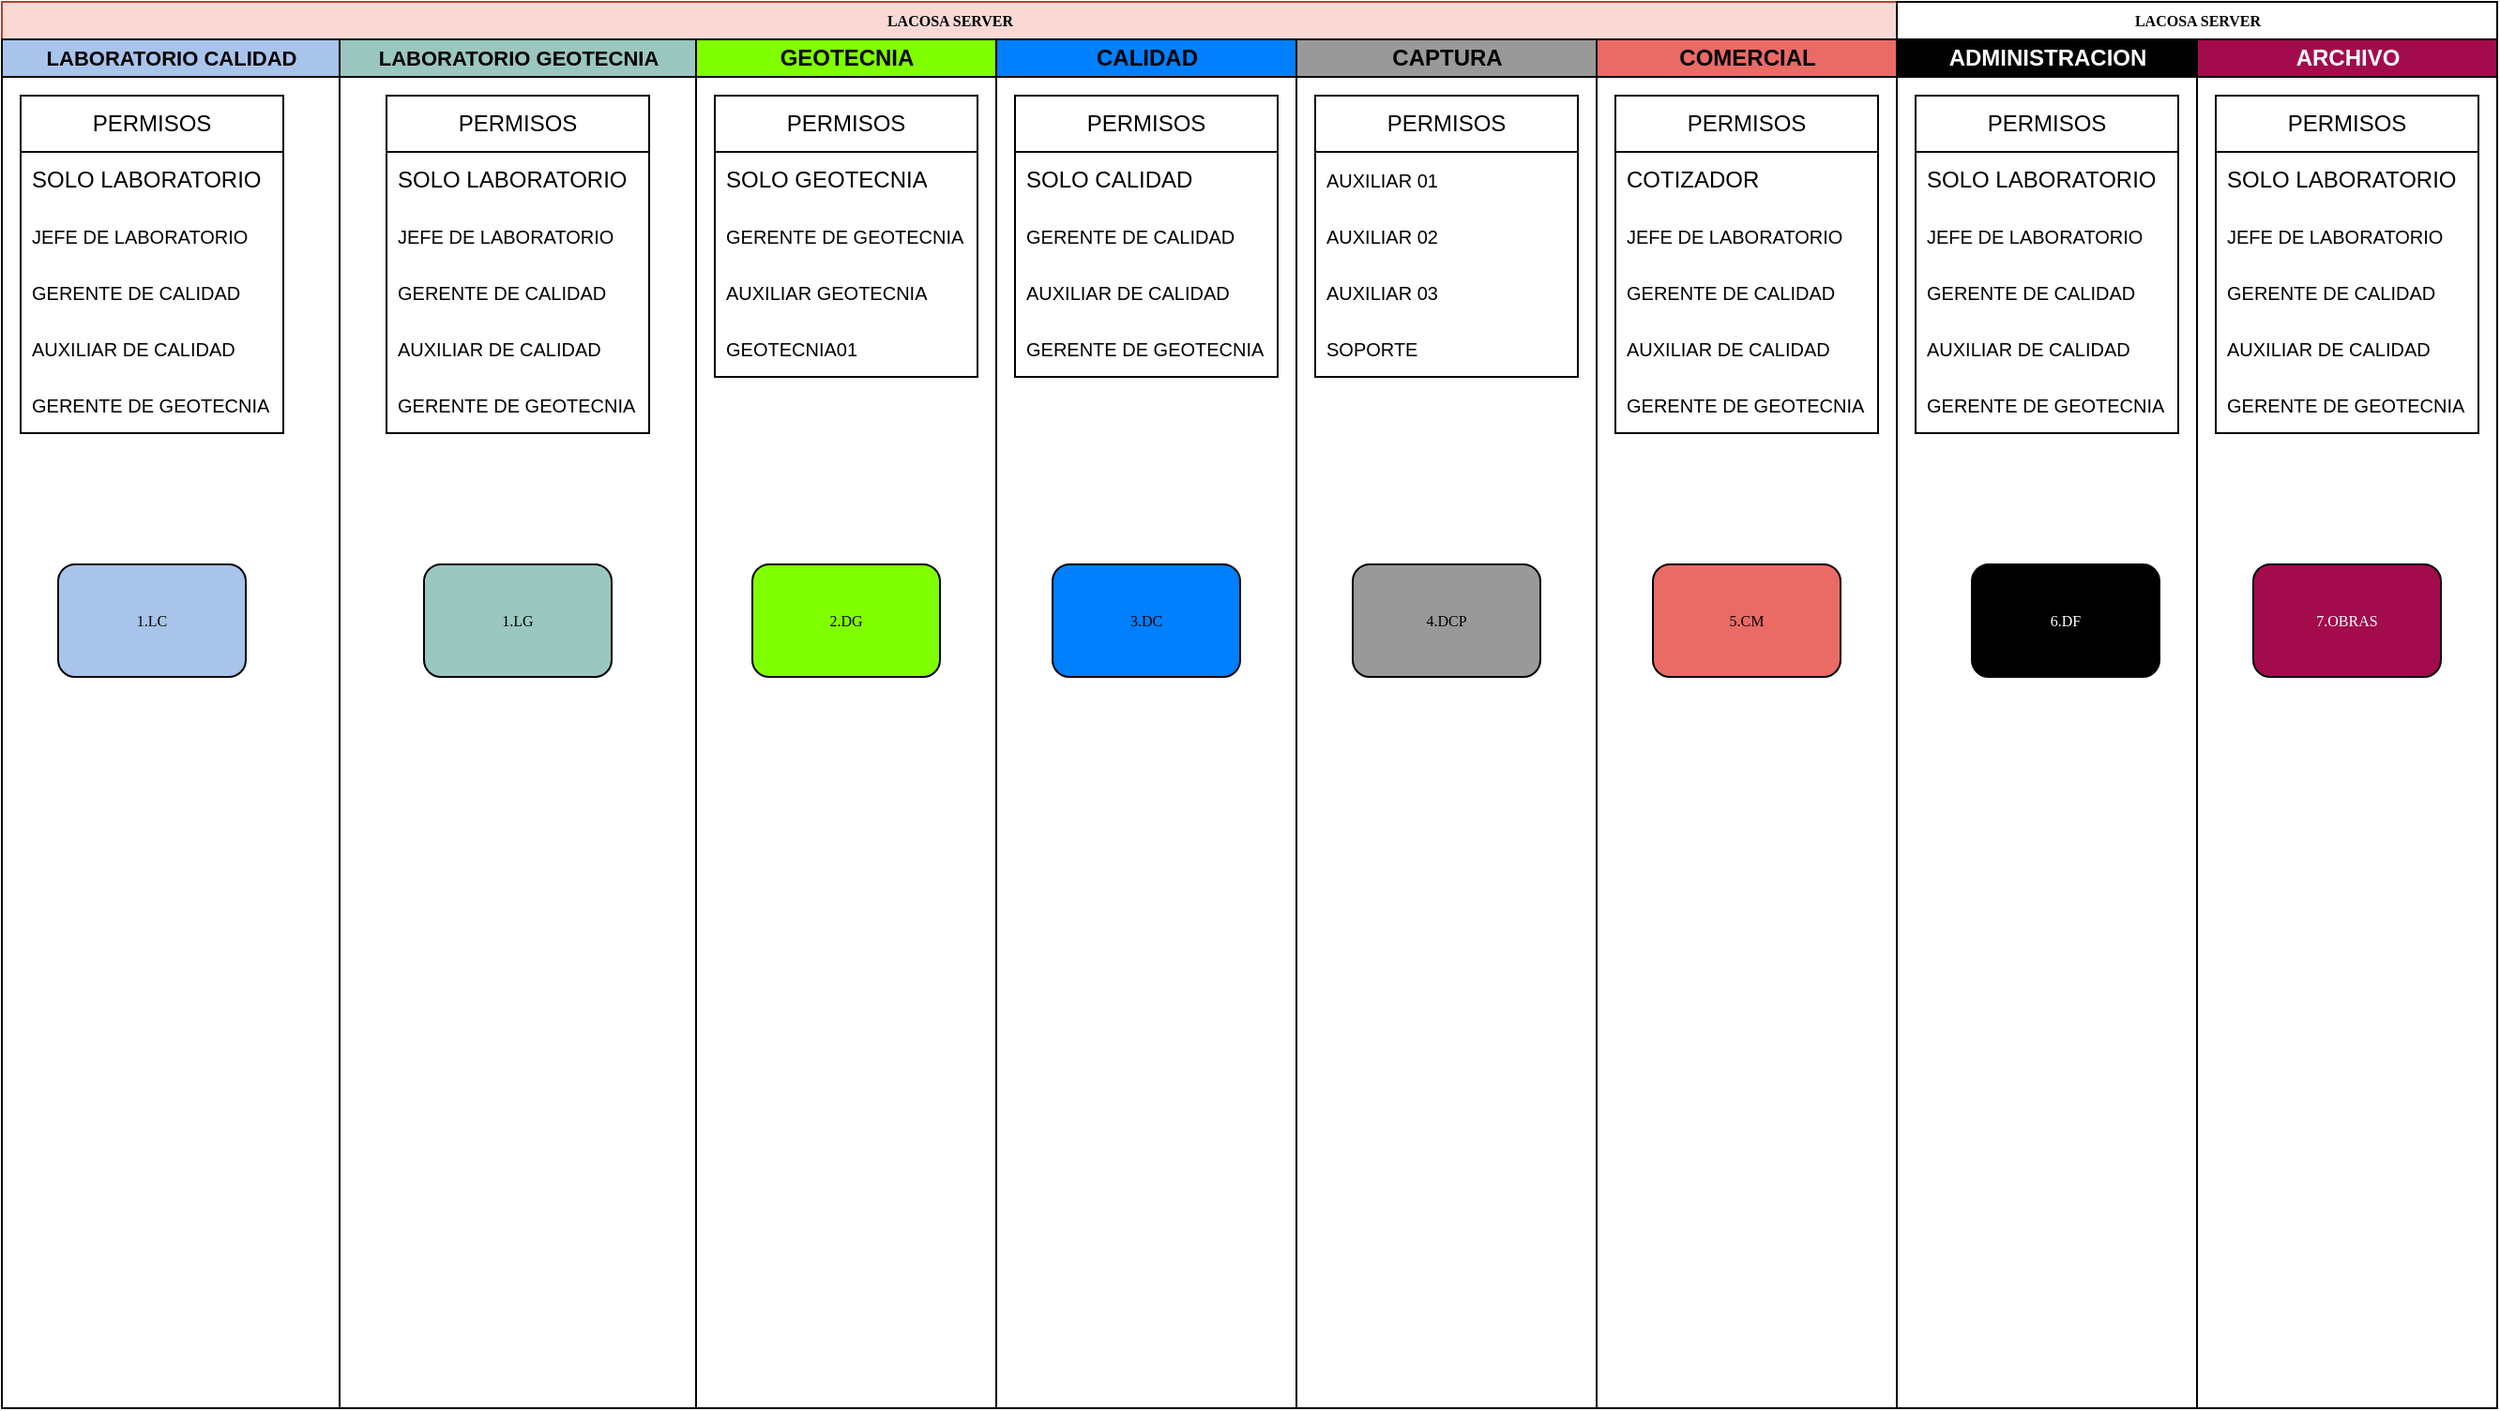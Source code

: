<mxfile version="24.0.5" type="github">
  <diagram name="Page-1" id="74e2e168-ea6b-b213-b513-2b3c1d86103e">
    <mxGraphModel dx="819" dy="422" grid="1" gridSize="10" guides="1" tooltips="1" connect="1" arrows="1" fold="1" page="1" pageScale="1" pageWidth="1100" pageHeight="850" background="none" math="0" shadow="0">
      <root>
        <mxCell id="0" />
        <mxCell id="1" parent="0" />
        <mxCell id="77e6c97f196da883-1" value="LACOSA SERVER" style="swimlane;html=1;childLayout=stackLayout;startSize=20;rounded=0;shadow=0;labelBackgroundColor=none;strokeWidth=1;fontFamily=Verdana;fontSize=8;align=center;fillColor=#fad9d5;strokeColor=#ae4132;" parent="1" vertex="1">
          <mxGeometry x="20" y="40" width="1010" height="750" as="geometry" />
        </mxCell>
        <mxCell id="77e6c97f196da883-2" value="&lt;font style=&quot;font-size: 11px;&quot;&gt;LABORATORIO CALIDAD&lt;/font&gt;" style="swimlane;html=1;startSize=20;fillColor=#A9C4EB;" parent="77e6c97f196da883-1" vertex="1">
          <mxGeometry y="20" width="180" height="730" as="geometry" />
        </mxCell>
        <mxCell id="77e6c97f196da883-11" value="1.LC" style="rounded=1;whiteSpace=wrap;html=1;shadow=0;labelBackgroundColor=none;strokeWidth=1;fontFamily=Verdana;fontSize=8;align=center;fillColor=#A9C4EB;" parent="77e6c97f196da883-2" vertex="1">
          <mxGeometry x="30" y="280" width="100" height="60" as="geometry" />
        </mxCell>
        <mxCell id="koGyc0pElcwtZibGb3e1-25" value="PERMISOS" style="swimlane;fontStyle=0;childLayout=stackLayout;horizontal=1;startSize=30;horizontalStack=0;resizeParent=1;resizeParentMax=0;resizeLast=0;collapsible=1;marginBottom=0;whiteSpace=wrap;html=1;" vertex="1" parent="77e6c97f196da883-2">
          <mxGeometry x="10" y="30" width="140" height="180" as="geometry" />
        </mxCell>
        <mxCell id="koGyc0pElcwtZibGb3e1-26" value="SOLO LABORATORIO" style="text;strokeColor=none;fillColor=none;align=left;verticalAlign=middle;spacingLeft=4;spacingRight=4;overflow=hidden;points=[[0,0.5],[1,0.5]];portConstraint=eastwest;rotatable=0;whiteSpace=wrap;html=1;" vertex="1" parent="koGyc0pElcwtZibGb3e1-25">
          <mxGeometry y="30" width="140" height="30" as="geometry" />
        </mxCell>
        <mxCell id="koGyc0pElcwtZibGb3e1-30" value="&lt;span style=&quot;font-size: x-small; background-color: initial;&quot;&gt;JEFE DE LABORATORIO&lt;/span&gt;" style="text;strokeColor=none;fillColor=none;align=left;verticalAlign=middle;spacingLeft=4;spacingRight=4;overflow=hidden;points=[[0,0.5],[1,0.5]];portConstraint=eastwest;rotatable=0;whiteSpace=wrap;html=1;" vertex="1" parent="koGyc0pElcwtZibGb3e1-25">
          <mxGeometry y="60" width="140" height="30" as="geometry" />
        </mxCell>
        <mxCell id="koGyc0pElcwtZibGb3e1-33" value="&lt;span style=&quot;font-size: x-small; background-color: initial;&quot;&gt;GERENTE DE CALIDAD&lt;/span&gt;" style="text;strokeColor=none;fillColor=none;align=left;verticalAlign=middle;spacingLeft=4;spacingRight=4;overflow=hidden;points=[[0,0.5],[1,0.5]];portConstraint=eastwest;rotatable=0;whiteSpace=wrap;html=1;" vertex="1" parent="koGyc0pElcwtZibGb3e1-25">
          <mxGeometry y="90" width="140" height="30" as="geometry" />
        </mxCell>
        <mxCell id="koGyc0pElcwtZibGb3e1-32" value="&lt;span style=&quot;font-size: x-small; background-color: initial;&quot;&gt;AUXILIAR DE CALIDAD&lt;/span&gt;" style="text;strokeColor=none;fillColor=none;align=left;verticalAlign=middle;spacingLeft=4;spacingRight=4;overflow=hidden;points=[[0,0.5],[1,0.5]];portConstraint=eastwest;rotatable=0;whiteSpace=wrap;html=1;" vertex="1" parent="koGyc0pElcwtZibGb3e1-25">
          <mxGeometry y="120" width="140" height="30" as="geometry" />
        </mxCell>
        <mxCell id="koGyc0pElcwtZibGb3e1-40" value="&lt;span style=&quot;font-size: x-small; background-color: initial;&quot;&gt;GERENTE DE GEOTECNIA&lt;/span&gt;" style="text;strokeColor=none;fillColor=none;align=left;verticalAlign=middle;spacingLeft=4;spacingRight=4;overflow=hidden;points=[[0,0.5],[1,0.5]];portConstraint=eastwest;rotatable=0;whiteSpace=wrap;html=1;" vertex="1" parent="koGyc0pElcwtZibGb3e1-25">
          <mxGeometry y="150" width="140" height="30" as="geometry" />
        </mxCell>
        <mxCell id="77e6c97f196da883-39" style="edgeStyle=orthogonalEdgeStyle;rounded=1;html=1;labelBackgroundColor=none;startArrow=none;startFill=0;startSize=5;endArrow=classicThin;endFill=1;endSize=5;jettySize=auto;orthogonalLoop=1;strokeWidth=1;fontFamily=Verdana;fontSize=8" parent="77e6c97f196da883-1" target="77e6c97f196da883-23" edge="1">
          <mxGeometry relative="1" as="geometry">
            <mxPoint x="600" y="690" as="sourcePoint" />
          </mxGeometry>
        </mxCell>
        <mxCell id="77e6c97f196da883-40" style="edgeStyle=orthogonalEdgeStyle;rounded=1;html=1;labelBackgroundColor=none;startArrow=none;startFill=0;startSize=5;endArrow=classicThin;endFill=1;endSize=5;jettySize=auto;orthogonalLoop=1;strokeWidth=1;fontFamily=Verdana;fontSize=8" parent="77e6c97f196da883-1" target="77e6c97f196da883-24" edge="1">
          <mxGeometry relative="1" as="geometry">
            <mxPoint x="770" y="690" as="sourcePoint" />
          </mxGeometry>
        </mxCell>
        <mxCell id="107ba76e4e335f99-2" style="edgeStyle=orthogonalEdgeStyle;rounded=1;html=1;labelBackgroundColor=none;startArrow=none;startFill=0;startSize=5;endArrow=classicThin;endFill=1;endSize=5;jettySize=auto;orthogonalLoop=1;strokeWidth=1;fontFamily=Verdana;fontSize=8" parent="77e6c97f196da883-1" source="77e6c97f196da883-22" edge="1">
          <mxGeometry relative="1" as="geometry">
            <Array as="points">
              <mxPoint x="660" y="610" />
              <mxPoint x="660" y="550" />
              <mxPoint x="400" y="550" />
            </Array>
            <mxPoint x="400" y="580" as="targetPoint" />
          </mxGeometry>
        </mxCell>
        <mxCell id="107ba76e4e335f99-3" style="edgeStyle=orthogonalEdgeStyle;rounded=1;html=1;labelBackgroundColor=none;startArrow=none;startFill=0;startSize=5;endArrow=classicThin;endFill=1;endSize=5;jettySize=auto;orthogonalLoop=1;strokeColor=#000000;strokeWidth=1;fontFamily=Verdana;fontSize=8;fontColor=#000000;" parent="77e6c97f196da883-1" source="77e6c97f196da883-22" edge="1">
          <mxGeometry relative="1" as="geometry">
            <mxPoint x="610" y="610" as="targetPoint" />
          </mxGeometry>
        </mxCell>
        <mxCell id="107ba76e4e335f99-6" style="edgeStyle=orthogonalEdgeStyle;rounded=1;html=1;labelBackgroundColor=none;startArrow=none;startFill=0;startSize=5;endArrow=classicThin;endFill=1;endSize=5;jettySize=auto;orthogonalLoop=1;strokeWidth=1;fontFamily=Verdana;fontSize=8" parent="77e6c97f196da883-1" target="77e6c97f196da883-19" edge="1">
          <mxGeometry relative="1" as="geometry">
            <mxPoint x="450" y="610" as="sourcePoint" />
          </mxGeometry>
        </mxCell>
        <mxCell id="77e6c97f196da883-3" value="&lt;font style=&quot;font-size: 11px;&quot;&gt;LABORATORIO GEOTECNIA&lt;/font&gt;" style="swimlane;html=1;startSize=20;fillColor=#9AC7BF;" parent="77e6c97f196da883-1" vertex="1">
          <mxGeometry x="180" y="20" width="190" height="730" as="geometry" />
        </mxCell>
        <mxCell id="koGyc0pElcwtZibGb3e1-34" value="1.LG" style="rounded=1;whiteSpace=wrap;html=1;shadow=0;labelBackgroundColor=none;strokeWidth=1;fontFamily=Verdana;fontSize=8;align=center;fillColor=#9AC7BF;" vertex="1" parent="77e6c97f196da883-3">
          <mxGeometry x="45" y="280" width="100" height="60" as="geometry" />
        </mxCell>
        <mxCell id="koGyc0pElcwtZibGb3e1-35" value="PERMISOS" style="swimlane;fontStyle=0;childLayout=stackLayout;horizontal=1;startSize=30;horizontalStack=0;resizeParent=1;resizeParentMax=0;resizeLast=0;collapsible=1;marginBottom=0;whiteSpace=wrap;html=1;" vertex="1" parent="77e6c97f196da883-3">
          <mxGeometry x="25" y="30" width="140" height="180" as="geometry" />
        </mxCell>
        <mxCell id="koGyc0pElcwtZibGb3e1-36" value="SOLO LABORATORIO" style="text;strokeColor=none;fillColor=none;align=left;verticalAlign=middle;spacingLeft=4;spacingRight=4;overflow=hidden;points=[[0,0.5],[1,0.5]];portConstraint=eastwest;rotatable=0;whiteSpace=wrap;html=1;" vertex="1" parent="koGyc0pElcwtZibGb3e1-35">
          <mxGeometry y="30" width="140" height="30" as="geometry" />
        </mxCell>
        <mxCell id="koGyc0pElcwtZibGb3e1-37" value="&lt;span style=&quot;font-size: x-small; background-color: initial;&quot;&gt;JEFE DE LABORATORIO&lt;/span&gt;" style="text;strokeColor=none;fillColor=none;align=left;verticalAlign=middle;spacingLeft=4;spacingRight=4;overflow=hidden;points=[[0,0.5],[1,0.5]];portConstraint=eastwest;rotatable=0;whiteSpace=wrap;html=1;" vertex="1" parent="koGyc0pElcwtZibGb3e1-35">
          <mxGeometry y="60" width="140" height="30" as="geometry" />
        </mxCell>
        <mxCell id="koGyc0pElcwtZibGb3e1-38" value="&lt;span style=&quot;font-size: x-small; background-color: initial;&quot;&gt;GERENTE DE CALIDAD&lt;/span&gt;" style="text;strokeColor=none;fillColor=none;align=left;verticalAlign=middle;spacingLeft=4;spacingRight=4;overflow=hidden;points=[[0,0.5],[1,0.5]];portConstraint=eastwest;rotatable=0;whiteSpace=wrap;html=1;" vertex="1" parent="koGyc0pElcwtZibGb3e1-35">
          <mxGeometry y="90" width="140" height="30" as="geometry" />
        </mxCell>
        <mxCell id="koGyc0pElcwtZibGb3e1-39" value="&lt;span style=&quot;font-size: x-small; background-color: initial;&quot;&gt;AUXILIAR DE CALIDAD&lt;/span&gt;" style="text;strokeColor=none;fillColor=none;align=left;verticalAlign=middle;spacingLeft=4;spacingRight=4;overflow=hidden;points=[[0,0.5],[1,0.5]];portConstraint=eastwest;rotatable=0;whiteSpace=wrap;html=1;" vertex="1" parent="koGyc0pElcwtZibGb3e1-35">
          <mxGeometry y="120" width="140" height="30" as="geometry" />
        </mxCell>
        <mxCell id="koGyc0pElcwtZibGb3e1-41" value="&lt;span style=&quot;font-size: x-small; background-color: initial;&quot;&gt;GERENTE DE GEOTECNIA&lt;/span&gt;" style="text;strokeColor=none;fillColor=none;align=left;verticalAlign=middle;spacingLeft=4;spacingRight=4;overflow=hidden;points=[[0,0.5],[1,0.5]];portConstraint=eastwest;rotatable=0;whiteSpace=wrap;html=1;" vertex="1" parent="koGyc0pElcwtZibGb3e1-35">
          <mxGeometry y="150" width="140" height="30" as="geometry" />
        </mxCell>
        <mxCell id="77e6c97f196da883-4" value="GEOTECNIA" style="swimlane;html=1;startSize=20;fillColor=#80FF00;" parent="77e6c97f196da883-1" vertex="1">
          <mxGeometry x="370" y="20" width="160" height="730" as="geometry" />
        </mxCell>
        <mxCell id="77e6c97f196da883-15" value="2.DG" style="rounded=1;whiteSpace=wrap;html=1;shadow=0;labelBackgroundColor=none;strokeWidth=1;fontFamily=Verdana;fontSize=8;align=center;fillColor=#80FF00;" parent="77e6c97f196da883-4" vertex="1">
          <mxGeometry x="30" y="280" width="100" height="60" as="geometry" />
        </mxCell>
        <mxCell id="77e6c97f196da883-5" value="CALIDAD" style="swimlane;html=1;startSize=20;fillColor=#007FFF;" parent="77e6c97f196da883-1" vertex="1">
          <mxGeometry x="530" y="20" width="160" height="730" as="geometry" />
        </mxCell>
        <mxCell id="77e6c97f196da883-36" style="edgeStyle=orthogonalEdgeStyle;rounded=1;html=1;labelBackgroundColor=none;startArrow=none;startFill=0;startSize=5;endArrow=classicThin;endFill=1;endSize=5;jettySize=auto;orthogonalLoop=1;strokeWidth=1;fontFamily=Verdana;fontSize=8" parent="77e6c97f196da883-5" target="77e6c97f196da883-20" edge="1">
          <mxGeometry relative="1" as="geometry">
            <mxPoint x="80" y="620" as="sourcePoint" />
          </mxGeometry>
        </mxCell>
        <mxCell id="77e6c97f196da883-9" value="3.DC" style="rounded=1;whiteSpace=wrap;html=1;shadow=0;labelBackgroundColor=none;strokeWidth=1;fontFamily=Verdana;fontSize=8;align=center;fillColor=#007FFF;" parent="77e6c97f196da883-5" vertex="1">
          <mxGeometry x="30" y="280" width="100" height="60" as="geometry" />
        </mxCell>
        <mxCell id="koGyc0pElcwtZibGb3e1-48" value="PERMISOS" style="swimlane;fontStyle=0;childLayout=stackLayout;horizontal=1;startSize=30;horizontalStack=0;resizeParent=1;resizeParentMax=0;resizeLast=0;collapsible=1;marginBottom=0;whiteSpace=wrap;html=1;" vertex="1" parent="77e6c97f196da883-5">
          <mxGeometry x="10" y="30" width="140" height="150" as="geometry" />
        </mxCell>
        <mxCell id="koGyc0pElcwtZibGb3e1-49" value="SOLO CALIDAD" style="text;strokeColor=none;fillColor=none;align=left;verticalAlign=middle;spacingLeft=4;spacingRight=4;overflow=hidden;points=[[0,0.5],[1,0.5]];portConstraint=eastwest;rotatable=0;whiteSpace=wrap;html=1;" vertex="1" parent="koGyc0pElcwtZibGb3e1-48">
          <mxGeometry y="30" width="140" height="30" as="geometry" />
        </mxCell>
        <mxCell id="koGyc0pElcwtZibGb3e1-51" value="&lt;span style=&quot;font-size: x-small; background-color: initial;&quot;&gt;GERENTE DE CALIDAD&lt;/span&gt;" style="text;strokeColor=none;fillColor=none;align=left;verticalAlign=middle;spacingLeft=4;spacingRight=4;overflow=hidden;points=[[0,0.5],[1,0.5]];portConstraint=eastwest;rotatable=0;whiteSpace=wrap;html=1;" vertex="1" parent="koGyc0pElcwtZibGb3e1-48">
          <mxGeometry y="60" width="140" height="30" as="geometry" />
        </mxCell>
        <mxCell id="koGyc0pElcwtZibGb3e1-52" value="&lt;span style=&quot;font-size: x-small; background-color: initial;&quot;&gt;AUXILIAR DE CALIDAD&lt;/span&gt;" style="text;strokeColor=none;fillColor=none;align=left;verticalAlign=middle;spacingLeft=4;spacingRight=4;overflow=hidden;points=[[0,0.5],[1,0.5]];portConstraint=eastwest;rotatable=0;whiteSpace=wrap;html=1;" vertex="1" parent="koGyc0pElcwtZibGb3e1-48">
          <mxGeometry y="90" width="140" height="30" as="geometry" />
        </mxCell>
        <mxCell id="koGyc0pElcwtZibGb3e1-53" value="&lt;span style=&quot;font-size: x-small; background-color: initial;&quot;&gt;GERENTE DE GEOTECNIA&lt;/span&gt;" style="text;strokeColor=none;fillColor=none;align=left;verticalAlign=middle;spacingLeft=4;spacingRight=4;overflow=hidden;points=[[0,0.5],[1,0.5]];portConstraint=eastwest;rotatable=0;whiteSpace=wrap;html=1;" vertex="1" parent="koGyc0pElcwtZibGb3e1-48">
          <mxGeometry y="120" width="140" height="30" as="geometry" />
        </mxCell>
        <mxCell id="77e6c97f196da883-6" value="CAPTURA" style="swimlane;html=1;startSize=20;fillColor=#999999;" parent="77e6c97f196da883-1" vertex="1">
          <mxGeometry x="690" y="20" width="160" height="730" as="geometry" />
        </mxCell>
        <mxCell id="77e6c97f196da883-38" style="edgeStyle=orthogonalEdgeStyle;rounded=1;html=1;labelBackgroundColor=none;startArrow=none;startFill=0;startSize=5;endArrow=classicThin;endFill=1;endSize=5;jettySize=auto;orthogonalLoop=1;strokeWidth=1;fontFamily=Verdana;fontSize=8" parent="77e6c97f196da883-6" source="77e6c97f196da883-21" edge="1">
          <mxGeometry relative="1" as="geometry">
            <mxPoint x="80" y="560" as="targetPoint" />
          </mxGeometry>
        </mxCell>
        <mxCell id="77e6c97f196da883-18" value="4.DCP" style="rounded=1;whiteSpace=wrap;html=1;shadow=0;labelBackgroundColor=none;strokeWidth=1;fontFamily=Verdana;fontSize=8;align=center;fillColor=#999999;" parent="77e6c97f196da883-6" vertex="1">
          <mxGeometry x="30" y="280" width="100" height="60" as="geometry" />
        </mxCell>
        <mxCell id="koGyc0pElcwtZibGb3e1-54" value="PERMISOS" style="swimlane;fontStyle=0;childLayout=stackLayout;horizontal=1;startSize=30;horizontalStack=0;resizeParent=1;resizeParentMax=0;resizeLast=0;collapsible=1;marginBottom=0;whiteSpace=wrap;html=1;" vertex="1" parent="77e6c97f196da883-6">
          <mxGeometry x="10" y="30" width="140" height="150" as="geometry" />
        </mxCell>
        <mxCell id="koGyc0pElcwtZibGb3e1-56" value="&lt;span style=&quot;font-size: x-small; background-color: initial;&quot;&gt;AUXILIAR 01&lt;/span&gt;" style="text;strokeColor=none;fillColor=none;align=left;verticalAlign=middle;spacingLeft=4;spacingRight=4;overflow=hidden;points=[[0,0.5],[1,0.5]];portConstraint=eastwest;rotatable=0;whiteSpace=wrap;html=1;" vertex="1" parent="koGyc0pElcwtZibGb3e1-54">
          <mxGeometry y="30" width="140" height="30" as="geometry" />
        </mxCell>
        <mxCell id="koGyc0pElcwtZibGb3e1-57" value="&lt;span style=&quot;font-size: x-small; background-color: initial;&quot;&gt;AUXILIAR 02&lt;/span&gt;" style="text;strokeColor=none;fillColor=none;align=left;verticalAlign=middle;spacingLeft=4;spacingRight=4;overflow=hidden;points=[[0,0.5],[1,0.5]];portConstraint=eastwest;rotatable=0;whiteSpace=wrap;html=1;" vertex="1" parent="koGyc0pElcwtZibGb3e1-54">
          <mxGeometry y="60" width="140" height="30" as="geometry" />
        </mxCell>
        <mxCell id="koGyc0pElcwtZibGb3e1-58" value="&lt;span style=&quot;font-size: x-small; background-color: initial;&quot;&gt;AUXILIAR 03&lt;/span&gt;" style="text;strokeColor=none;fillColor=none;align=left;verticalAlign=middle;spacingLeft=4;spacingRight=4;overflow=hidden;points=[[0,0.5],[1,0.5]];portConstraint=eastwest;rotatable=0;whiteSpace=wrap;html=1;" vertex="1" parent="koGyc0pElcwtZibGb3e1-54">
          <mxGeometry y="90" width="140" height="30" as="geometry" />
        </mxCell>
        <mxCell id="koGyc0pElcwtZibGb3e1-59" value="&lt;span style=&quot;font-size: x-small; background-color: initial;&quot;&gt;SOPORTE&lt;/span&gt;" style="text;strokeColor=none;fillColor=none;align=left;verticalAlign=middle;spacingLeft=4;spacingRight=4;overflow=hidden;points=[[0,0.5],[1,0.5]];portConstraint=eastwest;rotatable=0;whiteSpace=wrap;html=1;" vertex="1" parent="koGyc0pElcwtZibGb3e1-54">
          <mxGeometry y="120" width="140" height="30" as="geometry" />
        </mxCell>
        <mxCell id="77e6c97f196da883-7" value="COMERCIAL" style="swimlane;html=1;startSize=20;fillColor=#EA6B66;" parent="77e6c97f196da883-1" vertex="1">
          <mxGeometry x="850" y="20" width="160" height="730" as="geometry" />
        </mxCell>
        <mxCell id="koGyc0pElcwtZibGb3e1-5" value="5.CM" style="rounded=1;whiteSpace=wrap;html=1;shadow=0;labelBackgroundColor=none;strokeWidth=1;fontFamily=Verdana;fontSize=8;align=center;fillColor=#EA6B66;" vertex="1" parent="77e6c97f196da883-7">
          <mxGeometry x="30" y="280" width="100" height="60" as="geometry" />
        </mxCell>
        <mxCell id="koGyc0pElcwtZibGb3e1-60" value="PERMISOS" style="swimlane;fontStyle=0;childLayout=stackLayout;horizontal=1;startSize=30;horizontalStack=0;resizeParent=1;resizeParentMax=0;resizeLast=0;collapsible=1;marginBottom=0;whiteSpace=wrap;html=1;" vertex="1" parent="77e6c97f196da883-7">
          <mxGeometry x="10" y="30" width="140" height="180" as="geometry" />
        </mxCell>
        <mxCell id="koGyc0pElcwtZibGb3e1-61" value="COTIZADOR" style="text;strokeColor=none;fillColor=none;align=left;verticalAlign=middle;spacingLeft=4;spacingRight=4;overflow=hidden;points=[[0,0.5],[1,0.5]];portConstraint=eastwest;rotatable=0;whiteSpace=wrap;html=1;" vertex="1" parent="koGyc0pElcwtZibGb3e1-60">
          <mxGeometry y="30" width="140" height="30" as="geometry" />
        </mxCell>
        <mxCell id="koGyc0pElcwtZibGb3e1-62" value="&lt;span style=&quot;font-size: x-small; background-color: initial;&quot;&gt;JEFE DE LABORATORIO&lt;/span&gt;" style="text;strokeColor=none;fillColor=none;align=left;verticalAlign=middle;spacingLeft=4;spacingRight=4;overflow=hidden;points=[[0,0.5],[1,0.5]];portConstraint=eastwest;rotatable=0;whiteSpace=wrap;html=1;" vertex="1" parent="koGyc0pElcwtZibGb3e1-60">
          <mxGeometry y="60" width="140" height="30" as="geometry" />
        </mxCell>
        <mxCell id="koGyc0pElcwtZibGb3e1-63" value="&lt;span style=&quot;font-size: x-small; background-color: initial;&quot;&gt;GERENTE DE CALIDAD&lt;/span&gt;" style="text;strokeColor=none;fillColor=none;align=left;verticalAlign=middle;spacingLeft=4;spacingRight=4;overflow=hidden;points=[[0,0.5],[1,0.5]];portConstraint=eastwest;rotatable=0;whiteSpace=wrap;html=1;" vertex="1" parent="koGyc0pElcwtZibGb3e1-60">
          <mxGeometry y="90" width="140" height="30" as="geometry" />
        </mxCell>
        <mxCell id="koGyc0pElcwtZibGb3e1-64" value="&lt;span style=&quot;font-size: x-small; background-color: initial;&quot;&gt;AUXILIAR DE CALIDAD&lt;/span&gt;" style="text;strokeColor=none;fillColor=none;align=left;verticalAlign=middle;spacingLeft=4;spacingRight=4;overflow=hidden;points=[[0,0.5],[1,0.5]];portConstraint=eastwest;rotatable=0;whiteSpace=wrap;html=1;" vertex="1" parent="koGyc0pElcwtZibGb3e1-60">
          <mxGeometry y="120" width="140" height="30" as="geometry" />
        </mxCell>
        <mxCell id="koGyc0pElcwtZibGb3e1-65" value="&lt;span style=&quot;font-size: x-small; background-color: initial;&quot;&gt;GERENTE DE GEOTECNIA&lt;/span&gt;" style="text;strokeColor=none;fillColor=none;align=left;verticalAlign=middle;spacingLeft=4;spacingRight=4;overflow=hidden;points=[[0,0.5],[1,0.5]];portConstraint=eastwest;rotatable=0;whiteSpace=wrap;html=1;" vertex="1" parent="koGyc0pElcwtZibGb3e1-60">
          <mxGeometry y="150" width="140" height="30" as="geometry" />
        </mxCell>
        <mxCell id="koGyc0pElcwtZibGb3e1-3" value="LACOSA SERVER" style="swimlane;html=1;childLayout=stackLayout;startSize=20;rounded=0;shadow=0;labelBackgroundColor=none;strokeWidth=1;fontFamily=Verdana;fontSize=8;align=center;" vertex="1" parent="1">
          <mxGeometry x="1030" y="40" width="320" height="750" as="geometry" />
        </mxCell>
        <mxCell id="koGyc0pElcwtZibGb3e1-6" style="edgeStyle=orthogonalEdgeStyle;rounded=1;html=1;labelBackgroundColor=none;startArrow=none;startFill=0;startSize=5;endArrow=classicThin;endFill=1;endSize=5;jettySize=auto;orthogonalLoop=1;strokeWidth=1;fontFamily=Verdana;fontSize=8" edge="1" parent="koGyc0pElcwtZibGb3e1-3">
          <mxGeometry relative="1" as="geometry">
            <mxPoint x="600" y="690" as="sourcePoint" />
          </mxGeometry>
        </mxCell>
        <mxCell id="koGyc0pElcwtZibGb3e1-7" style="edgeStyle=orthogonalEdgeStyle;rounded=1;html=1;labelBackgroundColor=none;startArrow=none;startFill=0;startSize=5;endArrow=classicThin;endFill=1;endSize=5;jettySize=auto;orthogonalLoop=1;strokeWidth=1;fontFamily=Verdana;fontSize=8" edge="1" parent="koGyc0pElcwtZibGb3e1-3">
          <mxGeometry relative="1" as="geometry">
            <mxPoint x="770" y="690" as="sourcePoint" />
          </mxGeometry>
        </mxCell>
        <mxCell id="koGyc0pElcwtZibGb3e1-8" style="edgeStyle=orthogonalEdgeStyle;rounded=1;html=1;labelBackgroundColor=none;startArrow=none;startFill=0;startSize=5;endArrow=classicThin;endFill=1;endSize=5;jettySize=auto;orthogonalLoop=1;strokeWidth=1;fontFamily=Verdana;fontSize=8" edge="1" parent="koGyc0pElcwtZibGb3e1-3">
          <mxGeometry relative="1" as="geometry">
            <Array as="points">
              <mxPoint x="660" y="610" />
              <mxPoint x="660" y="550" />
              <mxPoint x="400" y="550" />
            </Array>
            <mxPoint x="400" y="580" as="targetPoint" />
          </mxGeometry>
        </mxCell>
        <mxCell id="koGyc0pElcwtZibGb3e1-9" style="edgeStyle=orthogonalEdgeStyle;rounded=1;html=1;labelBackgroundColor=none;startArrow=none;startFill=0;startSize=5;endArrow=classicThin;endFill=1;endSize=5;jettySize=auto;orthogonalLoop=1;strokeColor=#000000;strokeWidth=1;fontFamily=Verdana;fontSize=8;fontColor=#000000;" edge="1" parent="koGyc0pElcwtZibGb3e1-3">
          <mxGeometry relative="1" as="geometry">
            <mxPoint x="610" y="610" as="targetPoint" />
          </mxGeometry>
        </mxCell>
        <mxCell id="koGyc0pElcwtZibGb3e1-10" style="edgeStyle=orthogonalEdgeStyle;rounded=1;html=1;labelBackgroundColor=none;startArrow=none;startFill=0;startSize=5;endArrow=classicThin;endFill=1;endSize=5;jettySize=auto;orthogonalLoop=1;strokeWidth=1;fontFamily=Verdana;fontSize=8" edge="1" parent="koGyc0pElcwtZibGb3e1-3">
          <mxGeometry relative="1" as="geometry">
            <mxPoint x="450" y="610" as="sourcePoint" />
          </mxGeometry>
        </mxCell>
        <mxCell id="koGyc0pElcwtZibGb3e1-4" value="ADMINISTRACION" style="swimlane;html=1;startSize=20;fillColor=#000000;fontColor=#FFFFFF;" vertex="1" parent="koGyc0pElcwtZibGb3e1-3">
          <mxGeometry y="20" width="160" height="730" as="geometry" />
        </mxCell>
        <mxCell id="koGyc0pElcwtZibGb3e1-24" value="6.DF" style="rounded=1;whiteSpace=wrap;html=1;shadow=0;labelBackgroundColor=none;strokeWidth=1;fontFamily=Verdana;fontSize=8;align=center;fontColor=#FFFFFF;fillColor=#000000;" vertex="1" parent="koGyc0pElcwtZibGb3e1-4">
          <mxGeometry x="40" y="280" width="100" height="60" as="geometry" />
        </mxCell>
        <mxCell id="koGyc0pElcwtZibGb3e1-66" value="PERMISOS" style="swimlane;fontStyle=0;childLayout=stackLayout;horizontal=1;startSize=30;horizontalStack=0;resizeParent=1;resizeParentMax=0;resizeLast=0;collapsible=1;marginBottom=0;whiteSpace=wrap;html=1;" vertex="1" parent="koGyc0pElcwtZibGb3e1-4">
          <mxGeometry x="10" y="30" width="140" height="180" as="geometry" />
        </mxCell>
        <mxCell id="koGyc0pElcwtZibGb3e1-67" value="SOLO LABORATORIO" style="text;strokeColor=none;fillColor=none;align=left;verticalAlign=middle;spacingLeft=4;spacingRight=4;overflow=hidden;points=[[0,0.5],[1,0.5]];portConstraint=eastwest;rotatable=0;whiteSpace=wrap;html=1;" vertex="1" parent="koGyc0pElcwtZibGb3e1-66">
          <mxGeometry y="30" width="140" height="30" as="geometry" />
        </mxCell>
        <mxCell id="koGyc0pElcwtZibGb3e1-68" value="&lt;span style=&quot;font-size: x-small; background-color: initial;&quot;&gt;JEFE DE LABORATORIO&lt;/span&gt;" style="text;strokeColor=none;fillColor=none;align=left;verticalAlign=middle;spacingLeft=4;spacingRight=4;overflow=hidden;points=[[0,0.5],[1,0.5]];portConstraint=eastwest;rotatable=0;whiteSpace=wrap;html=1;" vertex="1" parent="koGyc0pElcwtZibGb3e1-66">
          <mxGeometry y="60" width="140" height="30" as="geometry" />
        </mxCell>
        <mxCell id="koGyc0pElcwtZibGb3e1-69" value="&lt;span style=&quot;font-size: x-small; background-color: initial;&quot;&gt;GERENTE DE CALIDAD&lt;/span&gt;" style="text;strokeColor=none;fillColor=none;align=left;verticalAlign=middle;spacingLeft=4;spacingRight=4;overflow=hidden;points=[[0,0.5],[1,0.5]];portConstraint=eastwest;rotatable=0;whiteSpace=wrap;html=1;" vertex="1" parent="koGyc0pElcwtZibGb3e1-66">
          <mxGeometry y="90" width="140" height="30" as="geometry" />
        </mxCell>
        <mxCell id="koGyc0pElcwtZibGb3e1-70" value="&lt;span style=&quot;font-size: x-small; background-color: initial;&quot;&gt;AUXILIAR DE CALIDAD&lt;/span&gt;" style="text;strokeColor=none;fillColor=none;align=left;verticalAlign=middle;spacingLeft=4;spacingRight=4;overflow=hidden;points=[[0,0.5],[1,0.5]];portConstraint=eastwest;rotatable=0;whiteSpace=wrap;html=1;" vertex="1" parent="koGyc0pElcwtZibGb3e1-66">
          <mxGeometry y="120" width="140" height="30" as="geometry" />
        </mxCell>
        <mxCell id="koGyc0pElcwtZibGb3e1-71" value="&lt;span style=&quot;font-size: x-small; background-color: initial;&quot;&gt;GERENTE DE GEOTECNIA&lt;/span&gt;" style="text;strokeColor=none;fillColor=none;align=left;verticalAlign=middle;spacingLeft=4;spacingRight=4;overflow=hidden;points=[[0,0.5],[1,0.5]];portConstraint=eastwest;rotatable=0;whiteSpace=wrap;html=1;" vertex="1" parent="koGyc0pElcwtZibGb3e1-66">
          <mxGeometry y="150" width="140" height="30" as="geometry" />
        </mxCell>
        <mxCell id="koGyc0pElcwtZibGb3e1-11" value="ARCHIVO" style="swimlane;html=1;startSize=20;fillColor=#A30B4D;labelBackgroundColor=none;fontColor=#FFFFFF;" vertex="1" parent="koGyc0pElcwtZibGb3e1-3">
          <mxGeometry x="160" y="20" width="160" height="730" as="geometry" />
        </mxCell>
        <mxCell id="koGyc0pElcwtZibGb3e1-12" value="7.OBRAS" style="rounded=1;whiteSpace=wrap;html=1;shadow=0;labelBackgroundColor=none;strokeWidth=1;fontFamily=Verdana;fontSize=8;align=center;fontColor=#FFFFFF;fillColor=#A30B4D;" vertex="1" parent="koGyc0pElcwtZibGb3e1-11">
          <mxGeometry x="30" y="280" width="100" height="60" as="geometry" />
        </mxCell>
        <mxCell id="koGyc0pElcwtZibGb3e1-72" value="PERMISOS" style="swimlane;fontStyle=0;childLayout=stackLayout;horizontal=1;startSize=30;horizontalStack=0;resizeParent=1;resizeParentMax=0;resizeLast=0;collapsible=1;marginBottom=0;whiteSpace=wrap;html=1;" vertex="1" parent="koGyc0pElcwtZibGb3e1-11">
          <mxGeometry x="10" y="30" width="140" height="180" as="geometry" />
        </mxCell>
        <mxCell id="koGyc0pElcwtZibGb3e1-73" value="SOLO LABORATORIO" style="text;strokeColor=none;fillColor=none;align=left;verticalAlign=middle;spacingLeft=4;spacingRight=4;overflow=hidden;points=[[0,0.5],[1,0.5]];portConstraint=eastwest;rotatable=0;whiteSpace=wrap;html=1;" vertex="1" parent="koGyc0pElcwtZibGb3e1-72">
          <mxGeometry y="30" width="140" height="30" as="geometry" />
        </mxCell>
        <mxCell id="koGyc0pElcwtZibGb3e1-74" value="&lt;span style=&quot;font-size: x-small; background-color: initial;&quot;&gt;JEFE DE LABORATORIO&lt;/span&gt;" style="text;strokeColor=none;fillColor=none;align=left;verticalAlign=middle;spacingLeft=4;spacingRight=4;overflow=hidden;points=[[0,0.5],[1,0.5]];portConstraint=eastwest;rotatable=0;whiteSpace=wrap;html=1;" vertex="1" parent="koGyc0pElcwtZibGb3e1-72">
          <mxGeometry y="60" width="140" height="30" as="geometry" />
        </mxCell>
        <mxCell id="koGyc0pElcwtZibGb3e1-75" value="&lt;span style=&quot;font-size: x-small; background-color: initial;&quot;&gt;GERENTE DE CALIDAD&lt;/span&gt;" style="text;strokeColor=none;fillColor=none;align=left;verticalAlign=middle;spacingLeft=4;spacingRight=4;overflow=hidden;points=[[0,0.5],[1,0.5]];portConstraint=eastwest;rotatable=0;whiteSpace=wrap;html=1;" vertex="1" parent="koGyc0pElcwtZibGb3e1-72">
          <mxGeometry y="90" width="140" height="30" as="geometry" />
        </mxCell>
        <mxCell id="koGyc0pElcwtZibGb3e1-76" value="&lt;span style=&quot;font-size: x-small; background-color: initial;&quot;&gt;AUXILIAR DE CALIDAD&lt;/span&gt;" style="text;strokeColor=none;fillColor=none;align=left;verticalAlign=middle;spacingLeft=4;spacingRight=4;overflow=hidden;points=[[0,0.5],[1,0.5]];portConstraint=eastwest;rotatable=0;whiteSpace=wrap;html=1;" vertex="1" parent="koGyc0pElcwtZibGb3e1-72">
          <mxGeometry y="120" width="140" height="30" as="geometry" />
        </mxCell>
        <mxCell id="koGyc0pElcwtZibGb3e1-77" value="&lt;span style=&quot;font-size: x-small; background-color: initial;&quot;&gt;GERENTE DE GEOTECNIA&lt;/span&gt;" style="text;strokeColor=none;fillColor=none;align=left;verticalAlign=middle;spacingLeft=4;spacingRight=4;overflow=hidden;points=[[0,0.5],[1,0.5]];portConstraint=eastwest;rotatable=0;whiteSpace=wrap;html=1;" vertex="1" parent="koGyc0pElcwtZibGb3e1-72">
          <mxGeometry y="150" width="140" height="30" as="geometry" />
        </mxCell>
        <mxCell id="koGyc0pElcwtZibGb3e1-42" value="PERMISOS" style="swimlane;fontStyle=0;childLayout=stackLayout;horizontal=1;startSize=30;horizontalStack=0;resizeParent=1;resizeParentMax=0;resizeLast=0;collapsible=1;marginBottom=0;whiteSpace=wrap;html=1;" vertex="1" parent="1">
          <mxGeometry x="400" y="90" width="140" height="150" as="geometry" />
        </mxCell>
        <mxCell id="koGyc0pElcwtZibGb3e1-43" value="SOLO GEOTECNIA" style="text;strokeColor=none;fillColor=none;align=left;verticalAlign=middle;spacingLeft=4;spacingRight=4;overflow=hidden;points=[[0,0.5],[1,0.5]];portConstraint=eastwest;rotatable=0;whiteSpace=wrap;html=1;" vertex="1" parent="koGyc0pElcwtZibGb3e1-42">
          <mxGeometry y="30" width="140" height="30" as="geometry" />
        </mxCell>
        <mxCell id="koGyc0pElcwtZibGb3e1-44" value="&lt;font size=&quot;1&quot;&gt;GERENTE DE GEOTECNIA&lt;/font&gt;" style="text;strokeColor=none;fillColor=none;align=left;verticalAlign=middle;spacingLeft=4;spacingRight=4;overflow=hidden;points=[[0,0.5],[1,0.5]];portConstraint=eastwest;rotatable=0;whiteSpace=wrap;html=1;" vertex="1" parent="koGyc0pElcwtZibGb3e1-42">
          <mxGeometry y="60" width="140" height="30" as="geometry" />
        </mxCell>
        <mxCell id="koGyc0pElcwtZibGb3e1-45" value="&lt;font size=&quot;1&quot;&gt;AUXILIAR GEOTECNIA&lt;/font&gt;" style="text;strokeColor=none;fillColor=none;align=left;verticalAlign=middle;spacingLeft=4;spacingRight=4;overflow=hidden;points=[[0,0.5],[1,0.5]];portConstraint=eastwest;rotatable=0;whiteSpace=wrap;html=1;" vertex="1" parent="koGyc0pElcwtZibGb3e1-42">
          <mxGeometry y="90" width="140" height="30" as="geometry" />
        </mxCell>
        <mxCell id="koGyc0pElcwtZibGb3e1-46" value="&lt;font size=&quot;1&quot;&gt;GEOTECNIA01&lt;/font&gt;" style="text;strokeColor=none;fillColor=none;align=left;verticalAlign=middle;spacingLeft=4;spacingRight=4;overflow=hidden;points=[[0,0.5],[1,0.5]];portConstraint=eastwest;rotatable=0;whiteSpace=wrap;html=1;" vertex="1" parent="koGyc0pElcwtZibGb3e1-42">
          <mxGeometry y="120" width="140" height="30" as="geometry" />
        </mxCell>
      </root>
    </mxGraphModel>
  </diagram>
</mxfile>
